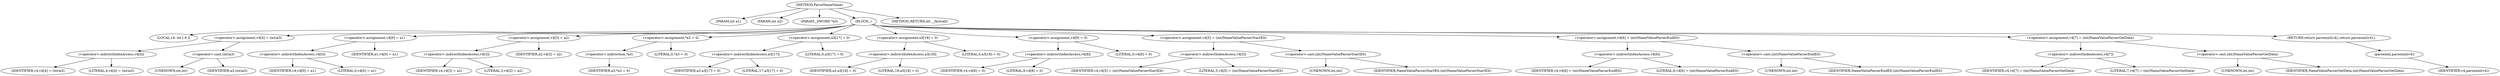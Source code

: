 digraph ParseNameValue {  
"1000102" [label = "(METHOD,ParseNameValue)" ]
"1000103" [label = "(PARAM,int a1)" ]
"1000104" [label = "(PARAM,int a2)" ]
"1000105" [label = "(PARAM,_DWORD *a3)" ]
"1000106" [label = "(BLOCK,,)" ]
"1000107" [label = "(LOCAL,v4: int [ 9 ])" ]
"1000108" [label = "(<operator>.assignment,v4[4] = (int)a3)" ]
"1000109" [label = "(<operator>.indirectIndexAccess,v4[4])" ]
"1000110" [label = "(IDENTIFIER,v4,v4[4] = (int)a3)" ]
"1000111" [label = "(LITERAL,4,v4[4] = (int)a3)" ]
"1000112" [label = "(<operator>.cast,(int)a3)" ]
"1000113" [label = "(UNKNOWN,int,int)" ]
"1000114" [label = "(IDENTIFIER,a3,(int)a3)" ]
"1000115" [label = "(<operator>.assignment,v4[0] = a1)" ]
"1000116" [label = "(<operator>.indirectIndexAccess,v4[0])" ]
"1000117" [label = "(IDENTIFIER,v4,v4[0] = a1)" ]
"1000118" [label = "(LITERAL,0,v4[0] = a1)" ]
"1000119" [label = "(IDENTIFIER,a1,v4[0] = a1)" ]
"1000120" [label = "(<operator>.assignment,v4[3] = a2)" ]
"1000121" [label = "(<operator>.indirectIndexAccess,v4[3])" ]
"1000122" [label = "(IDENTIFIER,v4,v4[3] = a2)" ]
"1000123" [label = "(LITERAL,3,v4[3] = a2)" ]
"1000124" [label = "(IDENTIFIER,a2,v4[3] = a2)" ]
"1000125" [label = "(<operator>.assignment,*a3 = 0)" ]
"1000126" [label = "(<operator>.indirection,*a3)" ]
"1000127" [label = "(IDENTIFIER,a3,*a3 = 0)" ]
"1000128" [label = "(LITERAL,0,*a3 = 0)" ]
"1000129" [label = "(<operator>.assignment,a3[17] = 0)" ]
"1000130" [label = "(<operator>.indirectIndexAccess,a3[17])" ]
"1000131" [label = "(IDENTIFIER,a3,a3[17] = 0)" ]
"1000132" [label = "(LITERAL,17,a3[17] = 0)" ]
"1000133" [label = "(LITERAL,0,a3[17] = 0)" ]
"1000134" [label = "(<operator>.assignment,a3[18] = 0)" ]
"1000135" [label = "(<operator>.indirectIndexAccess,a3[18])" ]
"1000136" [label = "(IDENTIFIER,a3,a3[18] = 0)" ]
"1000137" [label = "(LITERAL,18,a3[18] = 0)" ]
"1000138" [label = "(LITERAL,0,a3[18] = 0)" ]
"1000139" [label = "(<operator>.assignment,v4[8] = 0)" ]
"1000140" [label = "(<operator>.indirectIndexAccess,v4[8])" ]
"1000141" [label = "(IDENTIFIER,v4,v4[8] = 0)" ]
"1000142" [label = "(LITERAL,8,v4[8] = 0)" ]
"1000143" [label = "(LITERAL,0,v4[8] = 0)" ]
"1000144" [label = "(<operator>.assignment,v4[5] = (int)NameValueParserStartElt)" ]
"1000145" [label = "(<operator>.indirectIndexAccess,v4[5])" ]
"1000146" [label = "(IDENTIFIER,v4,v4[5] = (int)NameValueParserStartElt)" ]
"1000147" [label = "(LITERAL,5,v4[5] = (int)NameValueParserStartElt)" ]
"1000148" [label = "(<operator>.cast,(int)NameValueParserStartElt)" ]
"1000149" [label = "(UNKNOWN,int,int)" ]
"1000150" [label = "(IDENTIFIER,NameValueParserStartElt,(int)NameValueParserStartElt)" ]
"1000151" [label = "(<operator>.assignment,v4[6] = (int)NameValueParserEndElt)" ]
"1000152" [label = "(<operator>.indirectIndexAccess,v4[6])" ]
"1000153" [label = "(IDENTIFIER,v4,v4[6] = (int)NameValueParserEndElt)" ]
"1000154" [label = "(LITERAL,6,v4[6] = (int)NameValueParserEndElt)" ]
"1000155" [label = "(<operator>.cast,(int)NameValueParserEndElt)" ]
"1000156" [label = "(UNKNOWN,int,int)" ]
"1000157" [label = "(IDENTIFIER,NameValueParserEndElt,(int)NameValueParserEndElt)" ]
"1000158" [label = "(<operator>.assignment,v4[7] = (int)NameValueParserGetData)" ]
"1000159" [label = "(<operator>.indirectIndexAccess,v4[7])" ]
"1000160" [label = "(IDENTIFIER,v4,v4[7] = (int)NameValueParserGetData)" ]
"1000161" [label = "(LITERAL,7,v4[7] = (int)NameValueParserGetData)" ]
"1000162" [label = "(<operator>.cast,(int)NameValueParserGetData)" ]
"1000163" [label = "(UNKNOWN,int,int)" ]
"1000164" [label = "(IDENTIFIER,NameValueParserGetData,(int)NameValueParserGetData)" ]
"1000165" [label = "(RETURN,return parsexml(v4);,return parsexml(v4);)" ]
"1000166" [label = "(parsexml,parsexml(v4))" ]
"1000167" [label = "(IDENTIFIER,v4,parsexml(v4))" ]
"1000168" [label = "(METHOD_RETURN,int __fastcall)" ]
  "1000102" -> "1000103" 
  "1000102" -> "1000104" 
  "1000102" -> "1000105" 
  "1000102" -> "1000106" 
  "1000102" -> "1000168" 
  "1000106" -> "1000107" 
  "1000106" -> "1000108" 
  "1000106" -> "1000115" 
  "1000106" -> "1000120" 
  "1000106" -> "1000125" 
  "1000106" -> "1000129" 
  "1000106" -> "1000134" 
  "1000106" -> "1000139" 
  "1000106" -> "1000144" 
  "1000106" -> "1000151" 
  "1000106" -> "1000158" 
  "1000106" -> "1000165" 
  "1000108" -> "1000109" 
  "1000108" -> "1000112" 
  "1000109" -> "1000110" 
  "1000109" -> "1000111" 
  "1000112" -> "1000113" 
  "1000112" -> "1000114" 
  "1000115" -> "1000116" 
  "1000115" -> "1000119" 
  "1000116" -> "1000117" 
  "1000116" -> "1000118" 
  "1000120" -> "1000121" 
  "1000120" -> "1000124" 
  "1000121" -> "1000122" 
  "1000121" -> "1000123" 
  "1000125" -> "1000126" 
  "1000125" -> "1000128" 
  "1000126" -> "1000127" 
  "1000129" -> "1000130" 
  "1000129" -> "1000133" 
  "1000130" -> "1000131" 
  "1000130" -> "1000132" 
  "1000134" -> "1000135" 
  "1000134" -> "1000138" 
  "1000135" -> "1000136" 
  "1000135" -> "1000137" 
  "1000139" -> "1000140" 
  "1000139" -> "1000143" 
  "1000140" -> "1000141" 
  "1000140" -> "1000142" 
  "1000144" -> "1000145" 
  "1000144" -> "1000148" 
  "1000145" -> "1000146" 
  "1000145" -> "1000147" 
  "1000148" -> "1000149" 
  "1000148" -> "1000150" 
  "1000151" -> "1000152" 
  "1000151" -> "1000155" 
  "1000152" -> "1000153" 
  "1000152" -> "1000154" 
  "1000155" -> "1000156" 
  "1000155" -> "1000157" 
  "1000158" -> "1000159" 
  "1000158" -> "1000162" 
  "1000159" -> "1000160" 
  "1000159" -> "1000161" 
  "1000162" -> "1000163" 
  "1000162" -> "1000164" 
  "1000165" -> "1000166" 
  "1000166" -> "1000167" 
}
